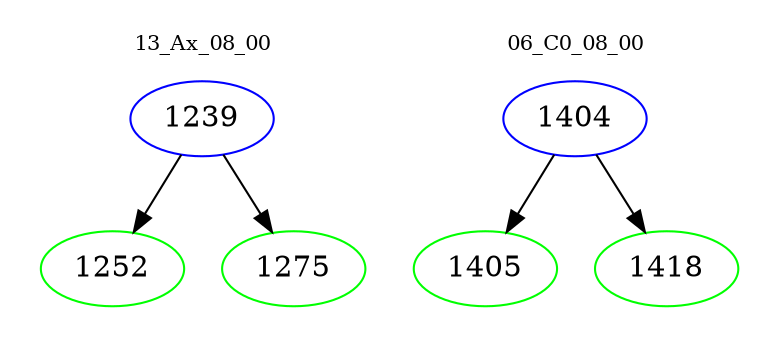digraph{
subgraph cluster_0 {
color = white
label = "13_Ax_08_00";
fontsize=10;
T0_1239 [label="1239", color="blue"]
T0_1239 -> T0_1252 [color="black"]
T0_1252 [label="1252", color="green"]
T0_1239 -> T0_1275 [color="black"]
T0_1275 [label="1275", color="green"]
}
subgraph cluster_1 {
color = white
label = "06_C0_08_00";
fontsize=10;
T1_1404 [label="1404", color="blue"]
T1_1404 -> T1_1405 [color="black"]
T1_1405 [label="1405", color="green"]
T1_1404 -> T1_1418 [color="black"]
T1_1418 [label="1418", color="green"]
}
}
